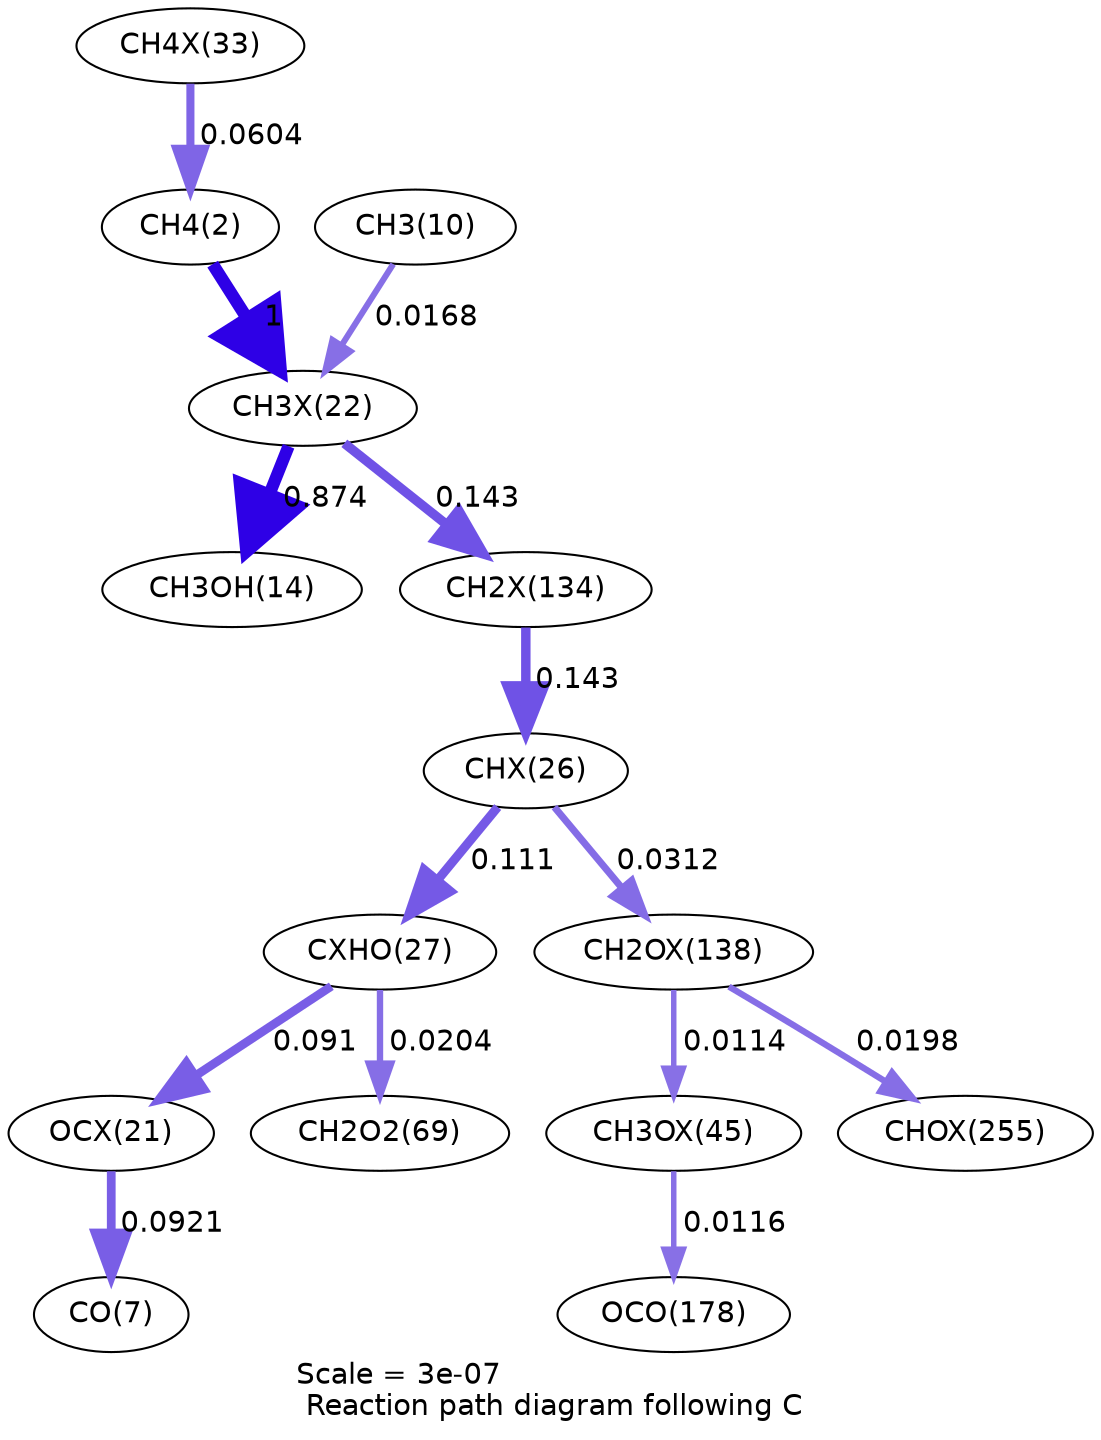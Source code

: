 digraph reaction_paths {
center=1;
s37 -> s4[fontname="Helvetica", penwidth=3.88, arrowsize=1.94, color="0.7, 0.56, 0.9"
, label=" 0.0604"];
s4 -> s32[fontname="Helvetica", penwidth=6, arrowsize=3, color="0.7, 1.5, 0.9"
, label=" 1"];
s12 -> s32[fontname="Helvetica", penwidth=2.91, arrowsize=1.46, color="0.7, 0.517, 0.9"
, label=" 0.0168"];
s32 -> s16[fontname="Helvetica", penwidth=5.9, arrowsize=2.95, color="0.7, 1.37, 0.9"
, label=" 0.874"];
s32 -> s45[fontname="Helvetica", penwidth=4.53, arrowsize=2.26, color="0.7, 0.643, 0.9"
, label=" 0.143"];
s45 -> s35[fontname="Helvetica", penwidth=4.53, arrowsize=2.26, color="0.7, 0.643, 0.9"
, label=" 0.143"];
s35 -> s36[fontname="Helvetica", penwidth=4.34, arrowsize=2.17, color="0.7, 0.611, 0.9"
, label=" 0.111"];
s35 -> s47[fontname="Helvetica", penwidth=3.38, arrowsize=1.69, color="0.7, 0.531, 0.9"
, label=" 0.0312"];
s36 -> s31[fontname="Helvetica", penwidth=4.19, arrowsize=2.1, color="0.7, 0.591, 0.9"
, label=" 0.091"];
s36 -> s22[fontname="Helvetica", penwidth=3.06, arrowsize=1.53, color="0.7, 0.52, 0.9"
, label=" 0.0204"];
s31 -> s9[fontname="Helvetica", penwidth=4.2, arrowsize=2.1, color="0.7, 0.592, 0.9"
, label=" 0.0921"];
s43 -> s23[fontname="Helvetica", penwidth=2.63, arrowsize=1.32, color="0.7, 0.512, 0.9"
, label=" 0.0116"];
s47 -> s43[fontname="Helvetica", penwidth=2.62, arrowsize=1.31, color="0.7, 0.511, 0.9"
, label=" 0.0114"];
s47 -> s53[fontname="Helvetica", penwidth=3.04, arrowsize=1.52, color="0.7, 0.52, 0.9"
, label=" 0.0198"];
s4 [ fontname="Helvetica", label="CH4(2)"];
s9 [ fontname="Helvetica", label="CO(7)"];
s12 [ fontname="Helvetica", label="CH3(10)"];
s16 [ fontname="Helvetica", label="CH3OH(14)"];
s22 [ fontname="Helvetica", label="CH2O2(69)"];
s23 [ fontname="Helvetica", label="OCO(178)"];
s31 [ fontname="Helvetica", label="OCX(21)"];
s32 [ fontname="Helvetica", label="CH3X(22)"];
s35 [ fontname="Helvetica", label="CHX(26)"];
s36 [ fontname="Helvetica", label="CXHO(27)"];
s37 [ fontname="Helvetica", label="CH4X(33)"];
s43 [ fontname="Helvetica", label="CH3OX(45)"];
s45 [ fontname="Helvetica", label="CH2X(134)"];
s47 [ fontname="Helvetica", label="CH2OX(138)"];
s53 [ fontname="Helvetica", label="CHOX(255)"];
 label = "Scale = 3e-07\l Reaction path diagram following C";
 fontname = "Helvetica";
}

